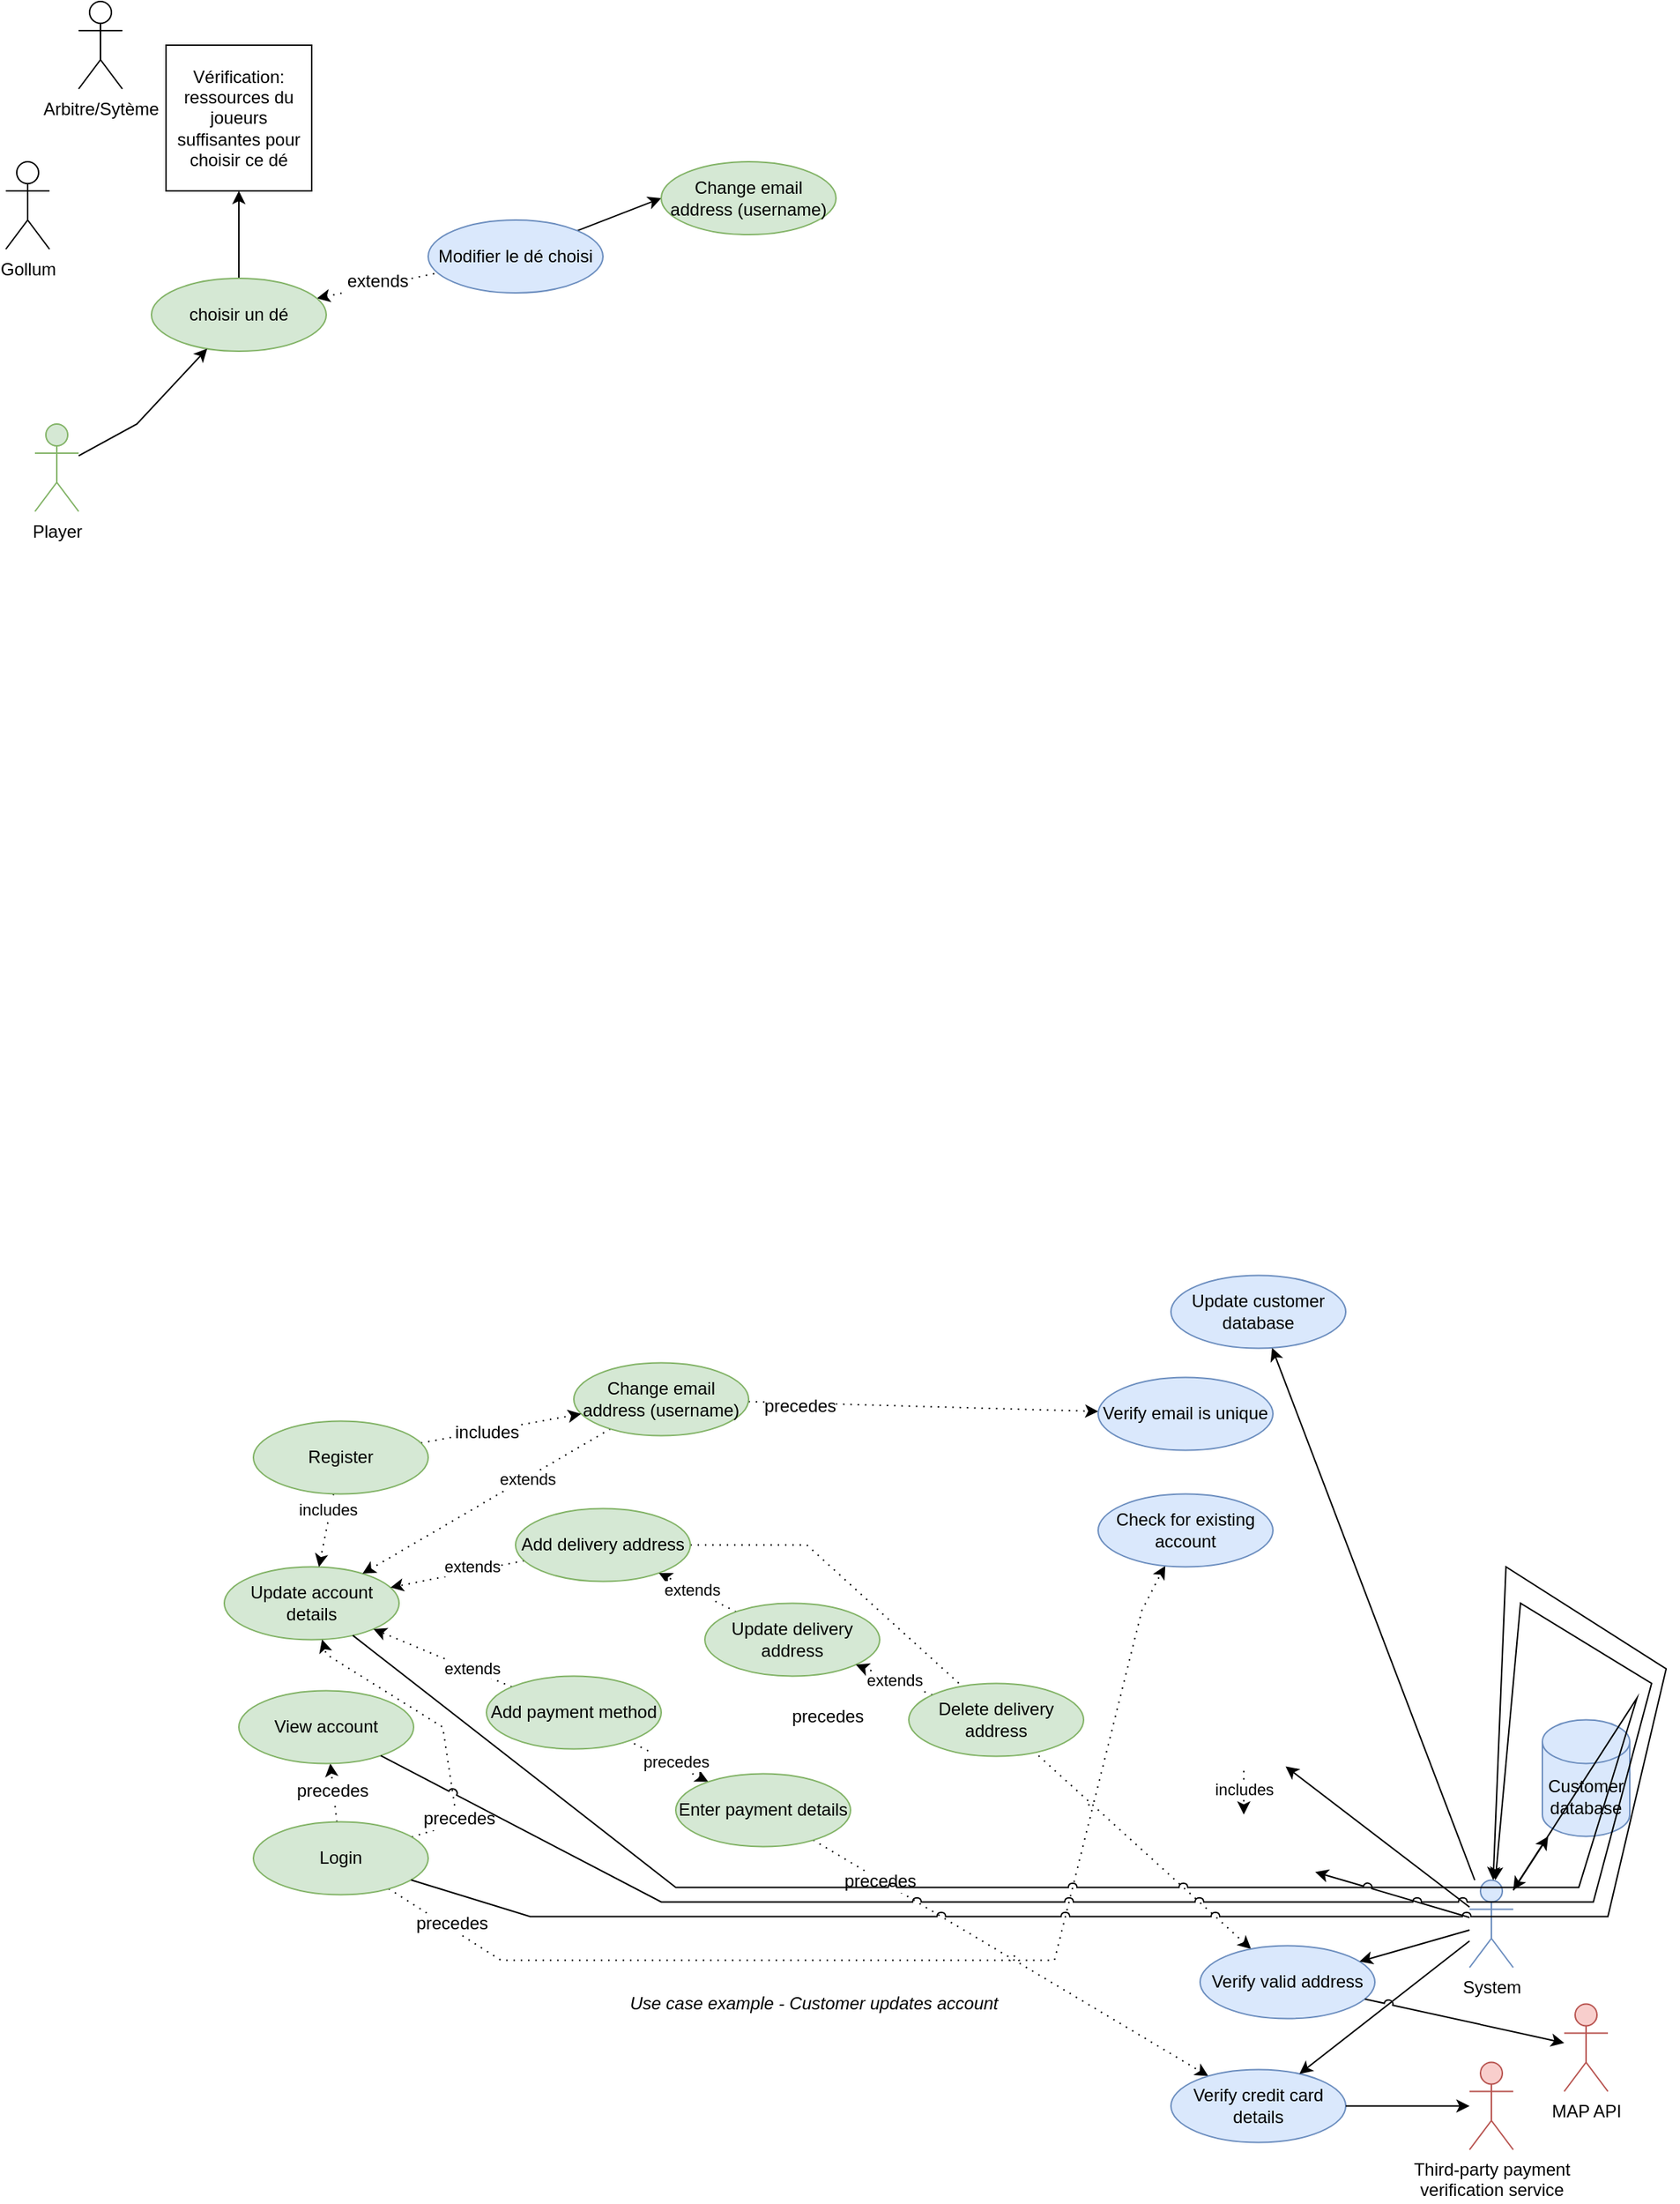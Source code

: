 <mxfile version="24.9.1">
  <diagram id="XOnag8xoFiaOOmy9v_93" name="Page-1">
    <mxGraphModel dx="1434" dy="824" grid="1" gridSize="10" guides="1" tooltips="1" connect="1" arrows="1" fold="1" page="1" pageScale="1" pageWidth="2336" pageHeight="1654" math="0" shadow="0">
      <root>
        <mxCell id="_vKOgibNYJb6RkX7hGH7-0" />
        <mxCell id="_vKOgibNYJb6RkX7hGH7-1" parent="_vKOgibNYJb6RkX7hGH7-0" />
        <mxCell id="_vKOgibNYJb6RkX7hGH7-7" value="Pl&lt;span style=&quot;background-color: initial;&quot;&gt;ayer&lt;/span&gt;&lt;div&gt;&lt;div&gt;&lt;br&gt;&lt;/div&gt;&lt;/div&gt;" style="shape=umlActor;verticalLabelPosition=bottom;verticalAlign=top;html=1;fontFamily=Helvetica;fontSize=12;align=center;strokeColor=#82b366;strokeWidth=1;fillColor=#d5e8d4;" parent="_vKOgibNYJb6RkX7hGH7-1" vertex="1">
          <mxGeometry x="850" y="610" width="30" height="60" as="geometry" />
        </mxCell>
        <mxCell id="_vKOgibNYJb6RkX7hGH7-8" value="Update account details" style="ellipse;whiteSpace=wrap;html=1;rounded=1;strokeWidth=1;fontSize=12;fillColor=#d5e8d4;strokeColor=#82b366;" parent="_vKOgibNYJb6RkX7hGH7-1" vertex="1">
          <mxGeometry x="980" y="1394.25" width="120" height="50" as="geometry" />
        </mxCell>
        <mxCell id="_vKOgibNYJb6RkX7hGH7-73" style="edgeStyle=none;rounded=0;jumpStyle=arc;orthogonalLoop=1;jettySize=auto;html=1;dashed=1;dashPattern=1 4;fontSize=12;fontColor=#000000;" parent="_vKOgibNYJb6RkX7hGH7-1" source="_vKOgibNYJb6RkX7hGH7-9" target="_vKOgibNYJb6RkX7hGH7-8" edge="1">
          <mxGeometry relative="1" as="geometry" />
        </mxCell>
        <mxCell id="_vKOgibNYJb6RkX7hGH7-74" value="extends" style="edgeLabel;html=1;align=center;verticalAlign=middle;resizable=0;points=[];" parent="_vKOgibNYJb6RkX7hGH7-73" vertex="1" connectable="0">
          <mxGeometry x="0.197" y="1" relative="1" as="geometry">
            <mxPoint x="18.81" y="-7.78" as="offset" />
          </mxGeometry>
        </mxCell>
        <mxCell id="_vKOgibNYJb6RkX7hGH7-105" style="edgeStyle=none;rounded=0;jumpStyle=arc;orthogonalLoop=1;jettySize=auto;html=1;dashed=1;dashPattern=1 4;fontSize=12;fontColor=#000000;" parent="_vKOgibNYJb6RkX7hGH7-1" source="_vKOgibNYJb6RkX7hGH7-9" target="_vKOgibNYJb6RkX7hGH7-58" edge="1">
          <mxGeometry relative="1" as="geometry">
            <Array as="points">
              <mxPoint x="1380" y="1379.25" />
            </Array>
          </mxGeometry>
        </mxCell>
        <mxCell id="_vKOgibNYJb6RkX7hGH7-106" value="precedes" style="edgeLabel;html=1;align=center;verticalAlign=middle;resizable=0;points=[];fontSize=12;" parent="_vKOgibNYJb6RkX7hGH7-105" vertex="1" connectable="0">
          <mxGeometry x="0.223" y="2" relative="1" as="geometry">
            <mxPoint x="-150.88" y="-29.6" as="offset" />
          </mxGeometry>
        </mxCell>
        <mxCell id="_vKOgibNYJb6RkX7hGH7-9" value="Add delivery address" style="ellipse;whiteSpace=wrap;html=1;rounded=1;strokeWidth=1;fontSize=12;fillColor=#d5e8d4;strokeColor=#82b366;" parent="_vKOgibNYJb6RkX7hGH7-1" vertex="1">
          <mxGeometry x="1180" y="1354.25" width="120" height="50" as="geometry" />
        </mxCell>
        <mxCell id="_vKOgibNYJb6RkX7hGH7-75" style="edgeStyle=none;rounded=0;jumpStyle=arc;orthogonalLoop=1;jettySize=auto;html=1;dashed=1;dashPattern=1 4;fontSize=12;fontColor=#000000;" parent="_vKOgibNYJb6RkX7hGH7-1" source="_vKOgibNYJb6RkX7hGH7-10" target="_vKOgibNYJb6RkX7hGH7-9" edge="1">
          <mxGeometry relative="1" as="geometry" />
        </mxCell>
        <mxCell id="_vKOgibNYJb6RkX7hGH7-76" value="extends" style="edgeLabel;html=1;align=center;verticalAlign=middle;resizable=0;points=[];" parent="_vKOgibNYJb6RkX7hGH7-75" vertex="1" connectable="0">
          <mxGeometry x="0.14" relative="1" as="geometry">
            <mxPoint as="offset" />
          </mxGeometry>
        </mxCell>
        <mxCell id="_vKOgibNYJb6RkX7hGH7-10" value="Update delivery address" style="ellipse;whiteSpace=wrap;html=1;rounded=1;strokeWidth=1;fontSize=12;fillColor=#d5e8d4;strokeColor=#82b366;" parent="_vKOgibNYJb6RkX7hGH7-1" vertex="1">
          <mxGeometry x="1310" y="1419.25" width="120" height="50" as="geometry" />
        </mxCell>
        <mxCell id="_vKOgibNYJb6RkX7hGH7-77" style="edgeStyle=none;rounded=0;jumpStyle=arc;orthogonalLoop=1;jettySize=auto;html=1;dashed=1;dashPattern=1 4;fontSize=12;fontColor=#000000;" parent="_vKOgibNYJb6RkX7hGH7-1" source="_vKOgibNYJb6RkX7hGH7-12" target="_vKOgibNYJb6RkX7hGH7-10" edge="1">
          <mxGeometry relative="1" as="geometry" />
        </mxCell>
        <mxCell id="_vKOgibNYJb6RkX7hGH7-78" value="extends" style="edgeLabel;html=1;align=center;verticalAlign=middle;resizable=0;points=[];" parent="_vKOgibNYJb6RkX7hGH7-77" vertex="1" connectable="0">
          <mxGeometry x="-0.012" relative="1" as="geometry">
            <mxPoint as="offset" />
          </mxGeometry>
        </mxCell>
        <mxCell id="_vKOgibNYJb6RkX7hGH7-12" value="Delete delivery address" style="ellipse;whiteSpace=wrap;html=1;rounded=1;strokeWidth=1;fontSize=12;fillColor=#d5e8d4;strokeColor=#82b366;" parent="_vKOgibNYJb6RkX7hGH7-1" vertex="1">
          <mxGeometry x="1450" y="1474.25" width="120" height="50" as="geometry" />
        </mxCell>
        <mxCell id="_vKOgibNYJb6RkX7hGH7-80" style="rounded=0;jumpStyle=arc;orthogonalLoop=1;jettySize=auto;html=1;fontSize=12;fontColor=#000000;dashed=1;dashPattern=1 4;" parent="_vKOgibNYJb6RkX7hGH7-1" source="_vKOgibNYJb6RkX7hGH7-14" target="_vKOgibNYJb6RkX7hGH7-8" edge="1">
          <mxGeometry relative="1" as="geometry" />
        </mxCell>
        <mxCell id="_vKOgibNYJb6RkX7hGH7-81" value="extends" style="edgeLabel;html=1;align=center;verticalAlign=middle;resizable=0;points=[];" parent="_vKOgibNYJb6RkX7hGH7-80" vertex="1" connectable="0">
          <mxGeometry x="-0.424" relative="1" as="geometry">
            <mxPoint y="-1" as="offset" />
          </mxGeometry>
        </mxCell>
        <mxCell id="_vKOgibNYJb6RkX7hGH7-14" value="Add payment method" style="ellipse;whiteSpace=wrap;html=1;rounded=1;strokeWidth=1;fontSize=12;fillColor=#d5e8d4;strokeColor=#82b366;" parent="_vKOgibNYJb6RkX7hGH7-1" vertex="1">
          <mxGeometry x="1160" y="1469.25" width="120" height="50" as="geometry" />
        </mxCell>
        <mxCell id="_vKOgibNYJb6RkX7hGH7-56" style="edgeStyle=none;rounded=0;orthogonalLoop=1;jettySize=auto;html=1;fontSize=12;fontColor=#000000;dashed=1;dashPattern=1 4;startArrow=classic;startFill=1;endArrow=none;endFill=0;" parent="_vKOgibNYJb6RkX7hGH7-1" source="_vKOgibNYJb6RkX7hGH7-17" target="_vKOgibNYJb6RkX7hGH7-14" edge="1">
          <mxGeometry relative="1" as="geometry" />
        </mxCell>
        <mxCell id="_vKOgibNYJb6RkX7hGH7-57" value="precedes" style="edgeLabel;html=1;align=center;verticalAlign=middle;resizable=0;points=[];" parent="_vKOgibNYJb6RkX7hGH7-56" vertex="1" connectable="0">
          <mxGeometry x="-0.135" y="-2" relative="1" as="geometry">
            <mxPoint as="offset" />
          </mxGeometry>
        </mxCell>
        <mxCell id="_vKOgibNYJb6RkX7hGH7-107" style="edgeStyle=none;rounded=0;jumpStyle=arc;orthogonalLoop=1;jettySize=auto;html=1;dashed=1;dashPattern=1 4;fontSize=12;fontColor=#000000;" parent="_vKOgibNYJb6RkX7hGH7-1" source="_vKOgibNYJb6RkX7hGH7-17" target="_vKOgibNYJb6RkX7hGH7-18" edge="1">
          <mxGeometry relative="1" as="geometry" />
        </mxCell>
        <mxCell id="_vKOgibNYJb6RkX7hGH7-108" value="precedes" style="edgeLabel;html=1;align=center;verticalAlign=middle;resizable=0;points=[];fontSize=12;" parent="_vKOgibNYJb6RkX7hGH7-107" vertex="1" connectable="0">
          <mxGeometry x="-0.664" y="-1" relative="1" as="geometry">
            <mxPoint as="offset" />
          </mxGeometry>
        </mxCell>
        <mxCell id="_vKOgibNYJb6RkX7hGH7-17" value="Enter payment details" style="ellipse;whiteSpace=wrap;html=1;rounded=1;strokeWidth=1;fontSize=12;fillColor=#d5e8d4;strokeColor=#82b366;" parent="_vKOgibNYJb6RkX7hGH7-1" vertex="1">
          <mxGeometry x="1290" y="1536.25" width="120" height="50" as="geometry" />
        </mxCell>
        <mxCell id="_vKOgibNYJb6RkX7hGH7-18" value="Verify credit card details" style="ellipse;whiteSpace=wrap;html=1;rounded=1;strokeWidth=1;fontSize=12;fillColor=#dae8fc;strokeColor=#6c8ebf;" parent="_vKOgibNYJb6RkX7hGH7-1" vertex="1">
          <mxGeometry x="1630" y="1739.25" width="120" height="50" as="geometry" />
        </mxCell>
        <mxCell id="_vKOgibNYJb6RkX7hGH7-69" style="edgeStyle=none;rounded=0;jumpStyle=arc;orthogonalLoop=1;jettySize=auto;html=1;dashed=1;dashPattern=1 4;fontSize=12;fontColor=#000000;" parent="_vKOgibNYJb6RkX7hGH7-1" source="_vKOgibNYJb6RkX7hGH7-25" target="_vKOgibNYJb6RkX7hGH7-8" edge="1">
          <mxGeometry relative="1" as="geometry" />
        </mxCell>
        <mxCell id="_vKOgibNYJb6RkX7hGH7-70" value="extends" style="edgeLabel;html=1;align=center;verticalAlign=middle;resizable=0;points=[];" parent="_vKOgibNYJb6RkX7hGH7-69" vertex="1" connectable="0">
          <mxGeometry x="-0.311" relative="1" as="geometry">
            <mxPoint x="1" as="offset" />
          </mxGeometry>
        </mxCell>
        <mxCell id="_vKOgibNYJb6RkX7hGH7-98" style="edgeStyle=none;rounded=0;jumpStyle=arc;orthogonalLoop=1;jettySize=auto;html=1;dashed=1;dashPattern=1 4;fontSize=12;fontColor=#000000;" parent="_vKOgibNYJb6RkX7hGH7-1" source="_vKOgibNYJb6RkX7hGH7-25" target="_vKOgibNYJb6RkX7hGH7-27" edge="1">
          <mxGeometry relative="1" as="geometry" />
        </mxCell>
        <mxCell id="_vKOgibNYJb6RkX7hGH7-99" value="precedes" style="edgeLabel;html=1;align=center;verticalAlign=middle;resizable=0;points=[];fontSize=12;" parent="_vKOgibNYJb6RkX7hGH7-98" vertex="1" connectable="0">
          <mxGeometry x="-0.714" y="-2" relative="1" as="geometry">
            <mxPoint as="offset" />
          </mxGeometry>
        </mxCell>
        <mxCell id="_vKOgibNYJb6RkX7hGH7-25" value="Change email address (username)" style="ellipse;whiteSpace=wrap;html=1;rounded=1;strokeWidth=1;fontSize=12;fillColor=#d5e8d4;strokeColor=#82b366;" parent="_vKOgibNYJb6RkX7hGH7-1" vertex="1">
          <mxGeometry x="1220" y="1254.25" width="120" height="50" as="geometry" />
        </mxCell>
        <mxCell id="_vKOgibNYJb6RkX7hGH7-27" value="Verify email is unique" style="ellipse;whiteSpace=wrap;html=1;rounded=1;strokeWidth=1;fontSize=12;fillColor=#dae8fc;strokeColor=#6c8ebf;" parent="_vKOgibNYJb6RkX7hGH7-1" vertex="1">
          <mxGeometry x="1580" y="1264.25" width="120" height="50" as="geometry" />
        </mxCell>
        <mxCell id="YlUTerM2iUDrsfmBJ7mQ-5" style="edgeStyle=none;rounded=0;orthogonalLoop=1;jettySize=auto;html=1;exitX=1;exitY=0;exitDx=0;exitDy=0;entryX=0;entryY=0.5;entryDx=0;entryDy=0;" edge="1" parent="_vKOgibNYJb6RkX7hGH7-1" source="_vKOgibNYJb6RkX7hGH7-29" target="YlUTerM2iUDrsfmBJ7mQ-4">
          <mxGeometry relative="1" as="geometry" />
        </mxCell>
        <mxCell id="_vKOgibNYJb6RkX7hGH7-29" value="Modifier le dé choisi" style="ellipse;whiteSpace=wrap;html=1;rounded=1;strokeWidth=1;fontSize=12;fillColor=#dae8fc;strokeColor=#6c8ebf;" parent="_vKOgibNYJb6RkX7hGH7-1" vertex="1">
          <mxGeometry x="1120" y="470" width="120" height="50" as="geometry" />
        </mxCell>
        <mxCell id="_vKOgibNYJb6RkX7hGH7-35" value="Customer database" style="shape=cylinder3;whiteSpace=wrap;html=1;boundedLbl=1;backgroundOutline=1;size=15;rounded=1;strokeWidth=1;fillColor=#dae8fc;strokeColor=#6c8ebf;" parent="_vKOgibNYJb6RkX7hGH7-1" vertex="1">
          <mxGeometry x="1885" y="1499.25" width="60" height="80" as="geometry" />
        </mxCell>
        <mxCell id="_vKOgibNYJb6RkX7hGH7-36" style="edgeStyle=none;rounded=0;orthogonalLoop=1;jettySize=auto;html=1;exitX=0;exitY=1;exitDx=0;exitDy=-15;exitPerimeter=0;dashed=1;dashPattern=1 4;fontSize=12;fontColor=#000000;" parent="_vKOgibNYJb6RkX7hGH7-1" source="_vKOgibNYJb6RkX7hGH7-35" target="_vKOgibNYJb6RkX7hGH7-35" edge="1">
          <mxGeometry relative="1" as="geometry" />
        </mxCell>
        <mxCell id="_vKOgibNYJb6RkX7hGH7-37" value="System" style="shape=umlActor;verticalLabelPosition=bottom;verticalAlign=top;html=1;outlineConnect=0;rounded=1;strokeWidth=1;fillColor=#dae8fc;strokeColor=#6c8ebf;" parent="_vKOgibNYJb6RkX7hGH7-1" vertex="1">
          <mxGeometry x="1835" y="1609.25" width="30" height="60" as="geometry" />
        </mxCell>
        <mxCell id="_vKOgibNYJb6RkX7hGH7-42" style="edgeStyle=none;rounded=0;orthogonalLoop=1;jettySize=auto;html=1;dashed=1;dashPattern=1 4;fontSize=12;fontColor=#000000;" parent="_vKOgibNYJb6RkX7hGH7-1" source="_vKOgibNYJb6RkX7hGH7-40" target="_vKOgibNYJb6RkX7hGH7-8" edge="1">
          <mxGeometry relative="1" as="geometry" />
        </mxCell>
        <mxCell id="_vKOgibNYJb6RkX7hGH7-43" value="includes" style="edgeLabel;html=1;align=center;verticalAlign=middle;resizable=0;points=[];" parent="_vKOgibNYJb6RkX7hGH7-42" vertex="1" connectable="0">
          <mxGeometry x="-0.24" y="1" relative="1" as="geometry">
            <mxPoint x="-1" y="-9" as="offset" />
          </mxGeometry>
        </mxCell>
        <mxCell id="_vKOgibNYJb6RkX7hGH7-94" style="edgeStyle=none;rounded=0;jumpStyle=arc;orthogonalLoop=1;jettySize=auto;html=1;dashed=1;dashPattern=1 4;fontSize=12;fontColor=#000000;" parent="_vKOgibNYJb6RkX7hGH7-1" source="_vKOgibNYJb6RkX7hGH7-40" target="_vKOgibNYJb6RkX7hGH7-25" edge="1">
          <mxGeometry relative="1" as="geometry" />
        </mxCell>
        <mxCell id="_vKOgibNYJb6RkX7hGH7-95" value="includes" style="edgeLabel;html=1;align=center;verticalAlign=middle;resizable=0;points=[];fontSize=12;" parent="_vKOgibNYJb6RkX7hGH7-94" vertex="1" connectable="0">
          <mxGeometry x="-0.465" y="2" relative="1" as="geometry">
            <mxPoint x="15.21" as="offset" />
          </mxGeometry>
        </mxCell>
        <mxCell id="_vKOgibNYJb6RkX7hGH7-40" value="Register" style="ellipse;whiteSpace=wrap;html=1;rounded=1;strokeWidth=1;fontSize=12;fillColor=#d5e8d4;strokeColor=#82b366;" parent="_vKOgibNYJb6RkX7hGH7-1" vertex="1">
          <mxGeometry x="1000" y="1294.25" width="120" height="50" as="geometry" />
        </mxCell>
        <mxCell id="_vKOgibNYJb6RkX7hGH7-96" style="edgeStyle=none;rounded=0;jumpStyle=arc;orthogonalLoop=1;jettySize=auto;html=1;dashed=1;dashPattern=1 4;fontSize=12;fontColor=#000000;" parent="_vKOgibNYJb6RkX7hGH7-1" source="_vKOgibNYJb6RkX7hGH7-41" target="_vKOgibNYJb6RkX7hGH7-86" edge="1">
          <mxGeometry relative="1" as="geometry">
            <Array as="points">
              <mxPoint x="1170" y="1664.25" />
              <mxPoint x="1550" y="1664.25" />
              <mxPoint x="1610" y="1424.25" />
              <mxPoint x="1620" y="1404.25" />
            </Array>
          </mxGeometry>
        </mxCell>
        <mxCell id="_vKOgibNYJb6RkX7hGH7-97" value="precedes" style="edgeLabel;html=1;align=center;verticalAlign=middle;resizable=0;points=[];fontSize=12;" parent="_vKOgibNYJb6RkX7hGH7-96" vertex="1" connectable="0">
          <mxGeometry x="-0.87" y="3" relative="1" as="geometry">
            <mxPoint as="offset" />
          </mxGeometry>
        </mxCell>
        <mxCell id="_vKOgibNYJb6RkX7hGH7-113" style="edgeStyle=none;rounded=0;jumpStyle=arc;orthogonalLoop=1;jettySize=auto;html=1;dashed=1;dashPattern=1 4;startArrow=none;startFill=0;endArrow=classic;endFill=1;fontSize=12;fontColor=#000000;" parent="_vKOgibNYJb6RkX7hGH7-1" source="_vKOgibNYJb6RkX7hGH7-41" target="_vKOgibNYJb6RkX7hGH7-44" edge="1">
          <mxGeometry relative="1" as="geometry" />
        </mxCell>
        <mxCell id="_vKOgibNYJb6RkX7hGH7-114" value="precedes" style="edgeLabel;html=1;align=center;verticalAlign=middle;resizable=0;points=[];fontSize=12;" parent="_vKOgibNYJb6RkX7hGH7-113" vertex="1" connectable="0">
          <mxGeometry x="0.098" y="1" relative="1" as="geometry">
            <mxPoint as="offset" />
          </mxGeometry>
        </mxCell>
        <mxCell id="_vKOgibNYJb6RkX7hGH7-115" style="edgeStyle=none;rounded=0;jumpStyle=arc;orthogonalLoop=1;jettySize=auto;html=1;dashed=1;dashPattern=1 4;startArrow=none;startFill=0;endArrow=classic;endFill=1;fontSize=12;fontColor=#000000;" parent="_vKOgibNYJb6RkX7hGH7-1" source="_vKOgibNYJb6RkX7hGH7-41" target="_vKOgibNYJb6RkX7hGH7-8" edge="1">
          <mxGeometry relative="1" as="geometry">
            <Array as="points">
              <mxPoint x="1140" y="1570.25" />
              <mxPoint x="1130" y="1504.25" />
              <mxPoint x="1050" y="1454.25" />
            </Array>
          </mxGeometry>
        </mxCell>
        <mxCell id="_vKOgibNYJb6RkX7hGH7-116" value="precedes" style="edgeLabel;html=1;align=center;verticalAlign=middle;resizable=0;points=[];fontSize=12;" parent="_vKOgibNYJb6RkX7hGH7-115" vertex="1" connectable="0">
          <mxGeometry x="-0.643" y="-1" relative="1" as="geometry">
            <mxPoint as="offset" />
          </mxGeometry>
        </mxCell>
        <mxCell id="_vKOgibNYJb6RkX7hGH7-41" value="Login" style="ellipse;whiteSpace=wrap;html=1;rounded=1;strokeWidth=1;fontSize=12;fillColor=#d5e8d4;strokeColor=#82b366;" parent="_vKOgibNYJb6RkX7hGH7-1" vertex="1">
          <mxGeometry x="1000" y="1569.25" width="120" height="50" as="geometry" />
        </mxCell>
        <mxCell id="_vKOgibNYJb6RkX7hGH7-44" value="View account" style="ellipse;whiteSpace=wrap;html=1;rounded=1;strokeWidth=1;fontSize=12;fillColor=#d5e8d4;strokeColor=#82b366;" parent="_vKOgibNYJb6RkX7hGH7-1" vertex="1">
          <mxGeometry x="990" y="1479.25" width="120" height="50" as="geometry" />
        </mxCell>
        <mxCell id="_vKOgibNYJb6RkX7hGH7-92" style="edgeStyle=none;rounded=0;jumpStyle=arc;orthogonalLoop=1;jettySize=auto;html=1;dashed=1;dashPattern=1 4;fontSize=12;fontColor=#000000;startArrow=classic;startFill=1;endArrow=none;endFill=0;" parent="_vKOgibNYJb6RkX7hGH7-1" source="_vKOgibNYJb6RkX7hGH7-49" target="_vKOgibNYJb6RkX7hGH7-29" edge="1">
          <mxGeometry relative="1" as="geometry" />
        </mxCell>
        <mxCell id="_vKOgibNYJb6RkX7hGH7-93" value="extends" style="edgeLabel;html=1;align=center;verticalAlign=middle;resizable=0;points=[];fontSize=12;" parent="_vKOgibNYJb6RkX7hGH7-92" vertex="1" connectable="0">
          <mxGeometry x="-0.778" relative="1" as="geometry">
            <mxPoint x="32" y="-10" as="offset" />
          </mxGeometry>
        </mxCell>
        <mxCell id="YlUTerM2iUDrsfmBJ7mQ-13" style="edgeStyle=none;rounded=0;orthogonalLoop=1;jettySize=auto;html=1;exitX=0.5;exitY=0;exitDx=0;exitDy=0;entryX=0.5;entryY=1;entryDx=0;entryDy=0;" edge="1" parent="_vKOgibNYJb6RkX7hGH7-1" source="_vKOgibNYJb6RkX7hGH7-49" target="YlUTerM2iUDrsfmBJ7mQ-12">
          <mxGeometry relative="1" as="geometry" />
        </mxCell>
        <mxCell id="_vKOgibNYJb6RkX7hGH7-49" value="choisir un dé" style="ellipse;whiteSpace=wrap;html=1;rounded=1;strokeWidth=1;fontSize=12;fillColor=#d5e8d4;strokeColor=#82b366;" parent="_vKOgibNYJb6RkX7hGH7-1" vertex="1">
          <mxGeometry x="930" y="510" width="120" height="50" as="geometry" />
        </mxCell>
        <mxCell id="_vKOgibNYJb6RkX7hGH7-50" value="Third-party payment &lt;br&gt;verification service" style="shape=umlActor;verticalLabelPosition=bottom;verticalAlign=top;html=1;outlineConnect=0;rounded=1;strokeWidth=1;fillColor=#f8cecc;strokeColor=#b85450;" parent="_vKOgibNYJb6RkX7hGH7-1" vertex="1">
          <mxGeometry x="1835" y="1734.25" width="30" height="60" as="geometry" />
        </mxCell>
        <mxCell id="_vKOgibNYJb6RkX7hGH7-88" style="edgeStyle=none;rounded=0;jumpStyle=arc;orthogonalLoop=1;jettySize=auto;html=1;fontSize=12;fontColor=#000000;dashed=1;dashPattern=1 4;" parent="_vKOgibNYJb6RkX7hGH7-1" edge="1">
          <mxGeometry relative="1" as="geometry">
            <mxPoint x="1680" y="1534.25" as="sourcePoint" />
            <mxPoint x="1680" y="1564.25" as="targetPoint" />
          </mxGeometry>
        </mxCell>
        <mxCell id="_vKOgibNYJb6RkX7hGH7-89" value="includes" style="edgeLabel;html=1;align=center;verticalAlign=middle;resizable=0;points=[];" parent="_vKOgibNYJb6RkX7hGH7-88" vertex="1" connectable="0">
          <mxGeometry x="-0.192" y="1" relative="1" as="geometry">
            <mxPoint x="-1" as="offset" />
          </mxGeometry>
        </mxCell>
        <mxCell id="_vKOgibNYJb6RkX7hGH7-58" value="Verify valid address" style="ellipse;whiteSpace=wrap;html=1;rounded=1;strokeWidth=1;fontSize=12;fillColor=#dae8fc;strokeColor=#6c8ebf;" parent="_vKOgibNYJb6RkX7hGH7-1" vertex="1">
          <mxGeometry x="1650" y="1654.25" width="120" height="50" as="geometry" />
        </mxCell>
        <mxCell id="_vKOgibNYJb6RkX7hGH7-60" value="MAP API" style="shape=umlActor;verticalLabelPosition=bottom;verticalAlign=top;html=1;outlineConnect=0;rounded=1;strokeWidth=1;fillColor=#f8cecc;strokeColor=#b85450;" parent="_vKOgibNYJb6RkX7hGH7-1" vertex="1">
          <mxGeometry x="1900" y="1694.25" width="30" height="60" as="geometry" />
        </mxCell>
        <mxCell id="_vKOgibNYJb6RkX7hGH7-86" value="Check for existing account" style="ellipse;whiteSpace=wrap;html=1;rounded=1;strokeWidth=1;fontSize=12;fillColor=#dae8fc;strokeColor=#6c8ebf;" parent="_vKOgibNYJb6RkX7hGH7-1" vertex="1">
          <mxGeometry x="1580" y="1344.25" width="120" height="50" as="geometry" />
        </mxCell>
        <mxCell id="_vKOgibNYJb6RkX7hGH7-100" value="Update customer database" style="ellipse;whiteSpace=wrap;html=1;rounded=1;strokeWidth=1;fontSize=12;fillColor=#dae8fc;strokeColor=#6c8ebf;" parent="_vKOgibNYJb6RkX7hGH7-1" vertex="1">
          <mxGeometry x="1630" y="1194.25" width="120" height="50" as="geometry" />
        </mxCell>
        <mxCell id="_vKOgibNYJb6RkX7hGH7-64" style="edgeStyle=none;rounded=0;jumpStyle=arc;orthogonalLoop=1;jettySize=auto;html=1;fontSize=12;fontColor=#000000;" parent="_vKOgibNYJb6RkX7hGH7-1" source="_vKOgibNYJb6RkX7hGH7-7" target="_vKOgibNYJb6RkX7hGH7-49" edge="1">
          <mxGeometry relative="1" as="geometry">
            <Array as="points">
              <mxPoint x="920" y="610" />
            </Array>
          </mxGeometry>
        </mxCell>
        <mxCell id="_vKOgibNYJb6RkX7hGH7-83" style="edgeStyle=none;rounded=0;jumpStyle=arc;orthogonalLoop=1;jettySize=auto;html=1;fontSize=12;fontColor=#000000;" parent="_vKOgibNYJb6RkX7hGH7-1" source="_vKOgibNYJb6RkX7hGH7-8" target="_vKOgibNYJb6RkX7hGH7-37" edge="1">
          <mxGeometry relative="1" as="geometry">
            <Array as="points">
              <mxPoint x="1290" y="1614.25" />
              <mxPoint x="1910" y="1614.25" />
              <mxPoint x="1950" y="1484.25" />
            </Array>
          </mxGeometry>
        </mxCell>
        <mxCell id="_vKOgibNYJb6RkX7hGH7-51" style="edgeStyle=none;rounded=0;orthogonalLoop=1;jettySize=auto;html=1;fontSize=12;fontColor=#000000;" parent="_vKOgibNYJb6RkX7hGH7-1" source="_vKOgibNYJb6RkX7hGH7-18" target="_vKOgibNYJb6RkX7hGH7-50" edge="1">
          <mxGeometry relative="1" as="geometry" />
        </mxCell>
        <mxCell id="_vKOgibNYJb6RkX7hGH7-52" style="edgeStyle=none;rounded=0;orthogonalLoop=1;jettySize=auto;html=1;fontSize=12;fontColor=#000000;" parent="_vKOgibNYJb6RkX7hGH7-1" source="_vKOgibNYJb6RkX7hGH7-37" target="_vKOgibNYJb6RkX7hGH7-18" edge="1">
          <mxGeometry relative="1" as="geometry" />
        </mxCell>
        <mxCell id="_vKOgibNYJb6RkX7hGH7-53" style="edgeStyle=none;rounded=0;orthogonalLoop=1;jettySize=auto;html=1;fontSize=12;fontColor=#000000;" parent="_vKOgibNYJb6RkX7hGH7-1" source="_vKOgibNYJb6RkX7hGH7-37" edge="1">
          <mxGeometry relative="1" as="geometry">
            <mxPoint x="1708.707" y="1531.203" as="targetPoint" />
          </mxGeometry>
        </mxCell>
        <mxCell id="_vKOgibNYJb6RkX7hGH7-54" style="edgeStyle=none;rounded=0;orthogonalLoop=1;jettySize=auto;html=1;fontSize=12;fontColor=#000000;" parent="_vKOgibNYJb6RkX7hGH7-1" source="_vKOgibNYJb6RkX7hGH7-37" target="_vKOgibNYJb6RkX7hGH7-35" edge="1">
          <mxGeometry relative="1" as="geometry" />
        </mxCell>
        <mxCell id="_vKOgibNYJb6RkX7hGH7-59" style="edgeStyle=none;rounded=0;orthogonalLoop=1;jettySize=auto;html=1;fontSize=12;fontColor=#000000;" parent="_vKOgibNYJb6RkX7hGH7-1" source="_vKOgibNYJb6RkX7hGH7-37" target="_vKOgibNYJb6RkX7hGH7-58" edge="1">
          <mxGeometry relative="1" as="geometry" />
        </mxCell>
        <mxCell id="_vKOgibNYJb6RkX7hGH7-87" style="edgeStyle=none;rounded=0;jumpStyle=arc;orthogonalLoop=1;jettySize=auto;html=1;fontSize=12;fontColor=#000000;" parent="_vKOgibNYJb6RkX7hGH7-1" source="_vKOgibNYJb6RkX7hGH7-37" edge="1">
          <mxGeometry relative="1" as="geometry">
            <mxPoint x="1729.018" y="1603.667" as="targetPoint" />
          </mxGeometry>
        </mxCell>
        <mxCell id="_vKOgibNYJb6RkX7hGH7-101" style="edgeStyle=none;rounded=0;jumpStyle=arc;orthogonalLoop=1;jettySize=auto;html=1;fontSize=12;fontColor=#000000;" parent="_vKOgibNYJb6RkX7hGH7-1" source="_vKOgibNYJb6RkX7hGH7-37" target="_vKOgibNYJb6RkX7hGH7-100" edge="1">
          <mxGeometry relative="1" as="geometry" />
        </mxCell>
        <mxCell id="_vKOgibNYJb6RkX7hGH7-85" style="edgeStyle=none;rounded=0;jumpStyle=arc;orthogonalLoop=1;jettySize=auto;html=1;fontSize=12;fontColor=#000000;" parent="_vKOgibNYJb6RkX7hGH7-1" source="_vKOgibNYJb6RkX7hGH7-41" target="_vKOgibNYJb6RkX7hGH7-37" edge="1">
          <mxGeometry relative="1" as="geometry">
            <Array as="points">
              <mxPoint x="1190" y="1634.25" />
              <mxPoint x="1930" y="1634.25" />
              <mxPoint x="1970" y="1464.25" />
              <mxPoint x="1860" y="1394.25" />
            </Array>
          </mxGeometry>
        </mxCell>
        <mxCell id="_vKOgibNYJb6RkX7hGH7-118" style="edgeStyle=none;rounded=0;jumpStyle=arc;orthogonalLoop=1;jettySize=auto;html=1;startArrow=none;startFill=0;endArrow=classic;endFill=1;fontSize=12;fontColor=#000000;" parent="_vKOgibNYJb6RkX7hGH7-1" source="_vKOgibNYJb6RkX7hGH7-44" target="_vKOgibNYJb6RkX7hGH7-37" edge="1">
          <mxGeometry relative="1" as="geometry">
            <Array as="points">
              <mxPoint x="1280" y="1624.25" />
              <mxPoint x="1920" y="1624.25" />
              <mxPoint x="1960" y="1474.25" />
              <mxPoint x="1870" y="1419.25" />
            </Array>
          </mxGeometry>
        </mxCell>
        <mxCell id="_vKOgibNYJb6RkX7hGH7-61" style="edgeStyle=none;rounded=0;orthogonalLoop=1;jettySize=auto;html=1;fontSize=12;fontColor=#000000;jumpStyle=arc;" parent="_vKOgibNYJb6RkX7hGH7-1" source="_vKOgibNYJb6RkX7hGH7-58" target="_vKOgibNYJb6RkX7hGH7-60" edge="1">
          <mxGeometry relative="1" as="geometry" />
        </mxCell>
        <mxCell id="_vKOgibNYJb6RkX7hGH7-119" value="Use case example - Customer updates account" style="text;html=1;strokeColor=none;fillColor=none;align=center;verticalAlign=middle;whiteSpace=wrap;rounded=0;fontSize=12;fontStyle=2" parent="_vKOgibNYJb6RkX7hGH7-1" vertex="1">
          <mxGeometry x="1190" y="1684.25" width="390" height="20" as="geometry" />
        </mxCell>
        <mxCell id="YlUTerM2iUDrsfmBJ7mQ-4" value="Change email address (username)" style="ellipse;whiteSpace=wrap;html=1;rounded=1;strokeWidth=1;fontSize=12;fillColor=#d5e8d4;strokeColor=#82b366;" vertex="1" parent="_vKOgibNYJb6RkX7hGH7-1">
          <mxGeometry x="1280" y="430" width="120" height="50" as="geometry" />
        </mxCell>
        <mxCell id="YlUTerM2iUDrsfmBJ7mQ-6" value="Gollum" style="shape=umlActor;verticalLabelPosition=bottom;verticalAlign=top;html=1;outlineConnect=0;" vertex="1" parent="_vKOgibNYJb6RkX7hGH7-1">
          <mxGeometry x="830" y="430" width="30" height="60" as="geometry" />
        </mxCell>
        <mxCell id="YlUTerM2iUDrsfmBJ7mQ-11" value="Arbitre/&lt;span style=&quot;background-color: initial;&quot;&gt;Sytème&lt;/span&gt;" style="shape=umlActor;verticalLabelPosition=bottom;verticalAlign=top;html=1;outlineConnect=0;" vertex="1" parent="_vKOgibNYJb6RkX7hGH7-1">
          <mxGeometry x="880" y="320" width="30" height="60" as="geometry" />
        </mxCell>
        <mxCell id="YlUTerM2iUDrsfmBJ7mQ-12" value="Vérification: ressources du joueurs suffisantes pour choisir ce dé" style="whiteSpace=wrap;html=1;aspect=fixed;" vertex="1" parent="_vKOgibNYJb6RkX7hGH7-1">
          <mxGeometry x="940" y="350" width="100" height="100" as="geometry" />
        </mxCell>
      </root>
    </mxGraphModel>
  </diagram>
</mxfile>
